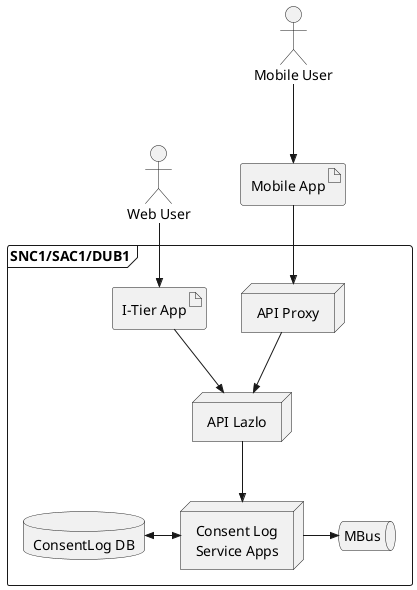 @startuml
actor webuser [
Web User
]

actor mobileuser [
Mobile User
]

artifact mobileapp [
Mobile App
]

frame SNC1/SAC1/DUB1 {
    artifact itierapp [
    I-Tier App
    ]
    
    database consentdb [
    ConsentLog DB
    ]
    node proxy [
    API Proxy
    ]
    
    node lazlo [
    API Lazlo
    ]
    
    node app [
    Consent Log
    Service Apps
    ]
    
    queue mbus [
    MBus
    ]
}

mobileuser -->> mobileapp
app ->> mbus
consentdb <<->> app
proxy -->> lazlo
lazlo -->> app
webuser -->> itierapp
itierapp -->> lazlo
mobileapp -->> proxy
@end